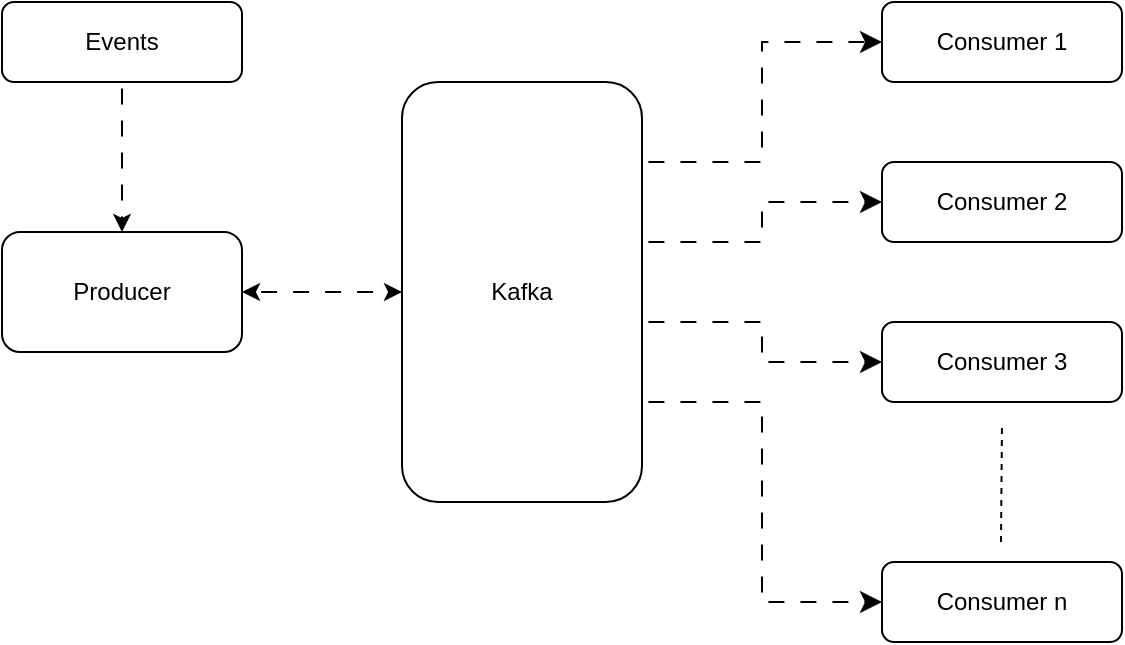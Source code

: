 <mxfile version="22.1.18" type="github">
  <diagram name="Page-1" id="HPQTkfmJ9a7jZ4IW4Niq">
    <mxGraphModel dx="1384" dy="759" grid="1" gridSize="10" guides="1" tooltips="1" connect="1" arrows="1" fold="1" page="1" pageScale="1" pageWidth="827" pageHeight="1169" math="0" shadow="0">
      <root>
        <mxCell id="0" />
        <mxCell id="1" parent="0" />
        <mxCell id="qB5y9IgXWA7z-iel5xhd-1" value="Events" style="rounded=1;whiteSpace=wrap;html=1;" vertex="1" parent="1">
          <mxGeometry x="120" y="80" width="120" height="40" as="geometry" />
        </mxCell>
        <mxCell id="qB5y9IgXWA7z-iel5xhd-11" value="" style="rounded=0;orthogonalLoop=1;jettySize=auto;html=1;flowAnimation=1;endArrow=classic;endFill=1;startArrow=classic;startFill=1;" edge="1" parent="1" source="qB5y9IgXWA7z-iel5xhd-2" target="qB5y9IgXWA7z-iel5xhd-3">
          <mxGeometry relative="1" as="geometry" />
        </mxCell>
        <mxCell id="qB5y9IgXWA7z-iel5xhd-2" value="Producer" style="rounded=1;whiteSpace=wrap;html=1;" vertex="1" parent="1">
          <mxGeometry x="120" y="195" width="120" height="60" as="geometry" />
        </mxCell>
        <mxCell id="qB5y9IgXWA7z-iel5xhd-3" value="Kafka" style="rounded=1;whiteSpace=wrap;html=1;" vertex="1" parent="1">
          <mxGeometry x="320" y="120" width="120" height="210" as="geometry" />
        </mxCell>
        <mxCell id="qB5y9IgXWA7z-iel5xhd-4" value="Consumer 1" style="rounded=1;whiteSpace=wrap;html=1;" vertex="1" parent="1">
          <mxGeometry x="560" y="80" width="120" height="40" as="geometry" />
        </mxCell>
        <mxCell id="qB5y9IgXWA7z-iel5xhd-5" value="Consumer 2" style="rounded=1;whiteSpace=wrap;html=1;" vertex="1" parent="1">
          <mxGeometry x="560" y="160" width="120" height="40" as="geometry" />
        </mxCell>
        <mxCell id="qB5y9IgXWA7z-iel5xhd-6" value="Consumer 3" style="rounded=1;whiteSpace=wrap;html=1;" vertex="1" parent="1">
          <mxGeometry x="560" y="240" width="120" height="40" as="geometry" />
        </mxCell>
        <mxCell id="qB5y9IgXWA7z-iel5xhd-7" value="Consumer n" style="rounded=1;whiteSpace=wrap;html=1;" vertex="1" parent="1">
          <mxGeometry x="560" y="360" width="120" height="40" as="geometry" />
        </mxCell>
        <mxCell id="qB5y9IgXWA7z-iel5xhd-9" value="" style="endArrow=none;dashed=1;html=1;rounded=0;" edge="1" parent="1">
          <mxGeometry width="50" height="50" relative="1" as="geometry">
            <mxPoint x="619.5" y="350" as="sourcePoint" />
            <mxPoint x="620" y="290" as="targetPoint" />
          </mxGeometry>
        </mxCell>
        <mxCell id="qB5y9IgXWA7z-iel5xhd-10" value="" style="endArrow=classic;html=1;rounded=0;exitX=0.5;exitY=1;exitDx=0;exitDy=0;entryX=0.5;entryY=0;entryDx=0;entryDy=0;flowAnimation=1;" edge="1" parent="1" source="qB5y9IgXWA7z-iel5xhd-1" target="qB5y9IgXWA7z-iel5xhd-2">
          <mxGeometry width="50" height="50" relative="1" as="geometry">
            <mxPoint x="180" y="190" as="sourcePoint" />
            <mxPoint x="230" y="140" as="targetPoint" />
          </mxGeometry>
        </mxCell>
        <mxCell id="qB5y9IgXWA7z-iel5xhd-15" value="" style="edgeStyle=elbowEdgeStyle;elbow=horizontal;endArrow=classic;html=1;curved=0;rounded=0;endSize=8;startSize=8;entryX=0;entryY=0.5;entryDx=0;entryDy=0;flowAnimation=1;" edge="1" parent="1" target="qB5y9IgXWA7z-iel5xhd-4">
          <mxGeometry width="50" height="50" relative="1" as="geometry">
            <mxPoint x="440" y="160" as="sourcePoint" />
            <mxPoint x="560" y="40" as="targetPoint" />
            <Array as="points">
              <mxPoint x="500" y="130" />
            </Array>
          </mxGeometry>
        </mxCell>
        <mxCell id="qB5y9IgXWA7z-iel5xhd-16" value="" style="edgeStyle=elbowEdgeStyle;elbow=horizontal;endArrow=classic;html=1;curved=0;rounded=0;endSize=8;startSize=8;entryX=0;entryY=0.5;entryDx=0;entryDy=0;flowAnimation=1;" edge="1" parent="1" target="qB5y9IgXWA7z-iel5xhd-5">
          <mxGeometry width="50" height="50" relative="1" as="geometry">
            <mxPoint x="440" y="200" as="sourcePoint" />
            <mxPoint x="560" y="160" as="targetPoint" />
          </mxGeometry>
        </mxCell>
        <mxCell id="qB5y9IgXWA7z-iel5xhd-17" value="" style="edgeStyle=elbowEdgeStyle;elbow=horizontal;endArrow=classic;html=1;curved=0;rounded=0;endSize=8;startSize=8;entryX=0;entryY=0.5;entryDx=0;entryDy=0;flowAnimation=1;" edge="1" parent="1" target="qB5y9IgXWA7z-iel5xhd-6">
          <mxGeometry width="50" height="50" relative="1" as="geometry">
            <mxPoint x="440" y="240" as="sourcePoint" />
            <mxPoint x="560" y="280" as="targetPoint" />
          </mxGeometry>
        </mxCell>
        <mxCell id="qB5y9IgXWA7z-iel5xhd-18" value="" style="edgeStyle=elbowEdgeStyle;elbow=horizontal;endArrow=classic;html=1;curved=0;rounded=0;endSize=8;startSize=8;entryX=0;entryY=0.5;entryDx=0;entryDy=0;flowAnimation=1;" edge="1" parent="1" target="qB5y9IgXWA7z-iel5xhd-7">
          <mxGeometry width="50" height="50" relative="1" as="geometry">
            <mxPoint x="440" y="280" as="sourcePoint" />
            <mxPoint x="490" y="230" as="targetPoint" />
          </mxGeometry>
        </mxCell>
      </root>
    </mxGraphModel>
  </diagram>
</mxfile>
